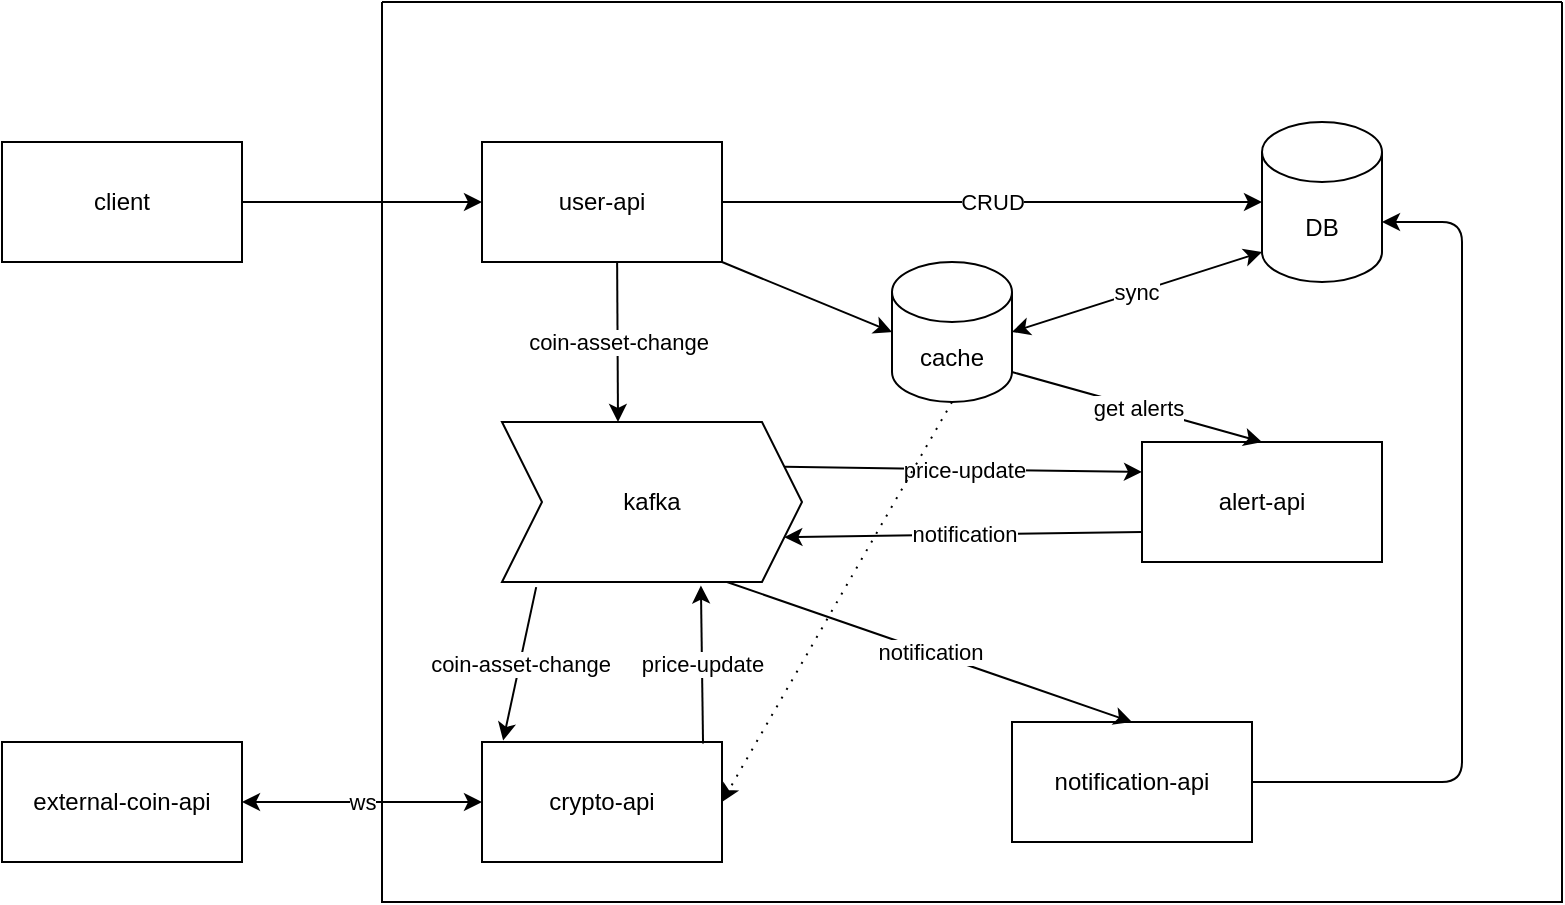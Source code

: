 <mxfile>
    <diagram id="IHbjKVk9Pp14egBMhUAT" name="Page-1">
        <mxGraphModel dx="797" dy="586" grid="1" gridSize="10" guides="1" tooltips="1" connect="1" arrows="1" fold="1" page="0" pageScale="1" pageWidth="850" pageHeight="1100" math="0" shadow="0">
            <root>
                <mxCell id="0"/>
                <mxCell id="1" parent="0"/>
                <mxCell id="3" value="" style="endArrow=classic;html=1;entryX=0;entryY=0.5;entryDx=0;entryDy=0;" parent="1" target="2" edge="1">
                    <mxGeometry width="50" height="50" relative="1" as="geometry">
                        <mxPoint x="80" y="180" as="sourcePoint"/>
                        <mxPoint x="130" y="130" as="targetPoint"/>
                    </mxGeometry>
                </mxCell>
                <mxCell id="7" value="" style="swimlane;startSize=0;" parent="1" vertex="1">
                    <mxGeometry x="150" y="80" width="590" height="450" as="geometry">
                        <mxRectangle x="150" y="80" width="50" height="40" as="alternateBounds"/>
                    </mxGeometry>
                </mxCell>
                <mxCell id="10" value="crypto-api" style="rounded=0;whiteSpace=wrap;html=1;" parent="7" vertex="1">
                    <mxGeometry x="50" y="370" width="120" height="60" as="geometry"/>
                </mxCell>
                <mxCell id="30" style="edgeStyle=none;html=1;exitX=1;exitY=0.5;exitDx=0;exitDy=0;entryX=1;entryY=0.625;entryDx=0;entryDy=0;entryPerimeter=0;" edge="1" parent="7" source="12" target="4">
                    <mxGeometry relative="1" as="geometry">
                        <Array as="points">
                            <mxPoint x="540" y="390"/>
                            <mxPoint x="540" y="110"/>
                        </Array>
                    </mxGeometry>
                </mxCell>
                <mxCell id="12" value="notification-api" style="rounded=0;whiteSpace=wrap;html=1;" parent="7" vertex="1">
                    <mxGeometry x="315" y="360" width="120" height="60" as="geometry"/>
                </mxCell>
                <mxCell id="19" value="coin-asset-change" style="edgeStyle=none;html=1;exitX=0.563;exitY=0.988;exitDx=0;exitDy=0;exitPerimeter=0;" parent="7" source="2" edge="1">
                    <mxGeometry relative="1" as="geometry">
                        <mxPoint x="118" y="210" as="targetPoint"/>
                        <mxPoint as="offset"/>
                    </mxGeometry>
                </mxCell>
                <mxCell id="2" value="user-api" style="rounded=0;whiteSpace=wrap;html=1;" parent="7" vertex="1">
                    <mxGeometry x="50" y="70" width="120" height="60" as="geometry"/>
                </mxCell>
                <mxCell id="4" value="DB" style="shape=cylinder3;whiteSpace=wrap;html=1;boundedLbl=1;backgroundOutline=1;size=15;" parent="7" vertex="1">
                    <mxGeometry x="440" y="60" width="60" height="80" as="geometry"/>
                </mxCell>
                <mxCell id="5" value="CRUD" style="endArrow=classic;html=1;exitX=1;exitY=0.5;exitDx=0;exitDy=0;entryX=0;entryY=0.5;entryDx=0;entryDy=0;entryPerimeter=0;" parent="7" source="2" target="4" edge="1">
                    <mxGeometry width="50" height="50" relative="1" as="geometry">
                        <mxPoint x="270" y="210" as="sourcePoint"/>
                        <mxPoint x="320" y="160" as="targetPoint"/>
                    </mxGeometry>
                </mxCell>
                <mxCell id="26" value="notification" style="edgeStyle=none;html=1;exitX=0.75;exitY=1;exitDx=0;exitDy=0;entryX=0.5;entryY=0;entryDx=0;entryDy=0;" parent="7" source="14" target="12" edge="1">
                    <mxGeometry relative="1" as="geometry"/>
                </mxCell>
                <mxCell id="27" value="coin-asset-change" style="edgeStyle=none;html=1;entryX=0.088;entryY=-0.012;entryDx=0;entryDy=0;exitX=0.114;exitY=1.032;exitDx=0;exitDy=0;exitPerimeter=0;entryPerimeter=0;" parent="7" source="14" target="10" edge="1">
                    <mxGeometry relative="1" as="geometry"/>
                </mxCell>
                <mxCell id="14" value="kafka" style="shape=step;perimeter=stepPerimeter;whiteSpace=wrap;html=1;fixedSize=1;" parent="7" vertex="1">
                    <mxGeometry x="60" y="210" width="150" height="80" as="geometry"/>
                </mxCell>
                <mxCell id="15" value="price-update" style="endArrow=classic;html=1;exitX=0.921;exitY=0.013;exitDx=0;exitDy=0;entryX=0.663;entryY=1.022;entryDx=0;entryDy=0;entryPerimeter=0;exitPerimeter=0;" parent="7" source="10" target="14" edge="1">
                    <mxGeometry x="0.004" width="50" height="50" relative="1" as="geometry">
                        <mxPoint x="230" y="245" as="sourcePoint"/>
                        <mxPoint x="280" y="195" as="targetPoint"/>
                        <mxPoint as="offset"/>
                    </mxGeometry>
                </mxCell>
                <mxCell id="25" value="notification" style="edgeStyle=none;html=1;exitX=0;exitY=0.75;exitDx=0;exitDy=0;entryX=1;entryY=0.75;entryDx=0;entryDy=0;" parent="7" source="16" target="14" edge="1">
                    <mxGeometry relative="1" as="geometry"/>
                </mxCell>
                <mxCell id="16" value="alert-api" style="rounded=0;whiteSpace=wrap;html=1;" parent="7" vertex="1">
                    <mxGeometry x="380" y="220" width="120" height="60" as="geometry"/>
                </mxCell>
                <mxCell id="17" value="price-update" style="endArrow=classic;html=1;exitX=1;exitY=0.25;exitDx=0;exitDy=0;entryX=0;entryY=0.25;entryDx=0;entryDy=0;" parent="7" source="14" target="16" edge="1">
                    <mxGeometry width="50" height="50" relative="1" as="geometry">
                        <mxPoint x="240" y="245" as="sourcePoint"/>
                        <mxPoint x="290" y="195" as="targetPoint"/>
                    </mxGeometry>
                </mxCell>
                <mxCell id="18" value="get alerts" style="endArrow=classic;html=1;exitX=1;exitY=1;exitDx=0;exitDy=-15;exitPerimeter=0;entryX=0.5;entryY=0;entryDx=0;entryDy=0;" parent="7" source="20" target="16" edge="1">
                    <mxGeometry width="50" height="50" relative="1" as="geometry">
                        <mxPoint x="240" y="210" as="sourcePoint"/>
                        <mxPoint x="290" y="160" as="targetPoint"/>
                    </mxGeometry>
                </mxCell>
                <mxCell id="29" style="edgeStyle=none;html=1;exitX=0.5;exitY=1;exitDx=0;exitDy=0;exitPerimeter=0;entryX=1;entryY=0.5;entryDx=0;entryDy=0;dashed=1;dashPattern=1 4;" parent="7" source="20" target="10" edge="1">
                    <mxGeometry relative="1" as="geometry"/>
                </mxCell>
                <mxCell id="20" value="cache" style="shape=cylinder3;whiteSpace=wrap;html=1;boundedLbl=1;backgroundOutline=1;size=15;" parent="7" vertex="1">
                    <mxGeometry x="255" y="130" width="60" height="70" as="geometry"/>
                </mxCell>
                <mxCell id="21" value="" style="endArrow=classic;html=1;exitX=1;exitY=1;exitDx=0;exitDy=0;entryX=0;entryY=0.5;entryDx=0;entryDy=0;entryPerimeter=0;" parent="7" source="2" target="20" edge="1">
                    <mxGeometry width="50" height="50" relative="1" as="geometry">
                        <mxPoint x="180" y="220" as="sourcePoint"/>
                        <mxPoint x="230" y="170" as="targetPoint"/>
                    </mxGeometry>
                </mxCell>
                <mxCell id="22" value="sync" style="endArrow=classic;startArrow=classic;html=1;exitX=1;exitY=0.5;exitDx=0;exitDy=0;exitPerimeter=0;entryX=0;entryY=1;entryDx=0;entryDy=-15;entryPerimeter=0;" parent="7" source="20" target="4" edge="1">
                    <mxGeometry width="50" height="50" relative="1" as="geometry">
                        <mxPoint x="170" y="220" as="sourcePoint"/>
                        <mxPoint x="220" y="170" as="targetPoint"/>
                    </mxGeometry>
                </mxCell>
                <mxCell id="8" value="client" style="rounded=0;whiteSpace=wrap;html=1;" parent="1" vertex="1">
                    <mxGeometry x="-40" y="150" width="120" height="60" as="geometry"/>
                </mxCell>
                <mxCell id="9" value="external-coin-api" style="rounded=0;whiteSpace=wrap;html=1;" parent="1" vertex="1">
                    <mxGeometry x="-40" y="450" width="120" height="60" as="geometry"/>
                </mxCell>
                <mxCell id="11" value="ws" style="endArrow=classic;startArrow=classic;html=1;exitX=1;exitY=0.5;exitDx=0;exitDy=0;" parent="1" source="9" target="10" edge="1">
                    <mxGeometry width="50" height="50" relative="1" as="geometry">
                        <mxPoint x="330" y="415" as="sourcePoint"/>
                        <mxPoint x="380" y="365" as="targetPoint"/>
                    </mxGeometry>
                </mxCell>
            </root>
        </mxGraphModel>
    </diagram>
</mxfile>